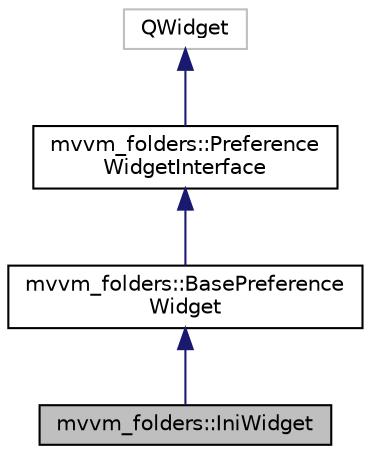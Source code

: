 digraph "mvvm_folders::IniWidget"
{
 // LATEX_PDF_SIZE
  edge [fontname="Helvetica",fontsize="10",labelfontname="Helvetica",labelfontsize="10"];
  node [fontname="Helvetica",fontsize="10",shape=record];
  Node1 [label="mvvm_folders::IniWidget",height=0.2,width=0.4,color="black", fillcolor="grey75", style="filled", fontcolor="black",tooltip="Folder item representation for editor."];
  Node2 -> Node1 [dir="back",color="midnightblue",fontsize="10",style="solid",fontname="Helvetica"];
  Node2 [label="mvvm_folders::BasePreference\lWidget",height=0.2,width=0.4,color="black", fillcolor="white", style="filled",URL="$classmvvm__folders_1_1_base_preference_widget.html",tooltip=" "];
  Node3 -> Node2 [dir="back",color="midnightblue",fontsize="10",style="solid",fontname="Helvetica"];
  Node3 [label="mvvm_folders::Preference\lWidgetInterface",height=0.2,width=0.4,color="black", fillcolor="white", style="filled",URL="$classmvvm__folders_1_1_preference_widget_interface.html",tooltip=" "];
  Node4 -> Node3 [dir="back",color="midnightblue",fontsize="10",style="solid",fontname="Helvetica"];
  Node4 [label="QWidget",height=0.2,width=0.4,color="grey75", fillcolor="white", style="filled",tooltip=" "];
}
